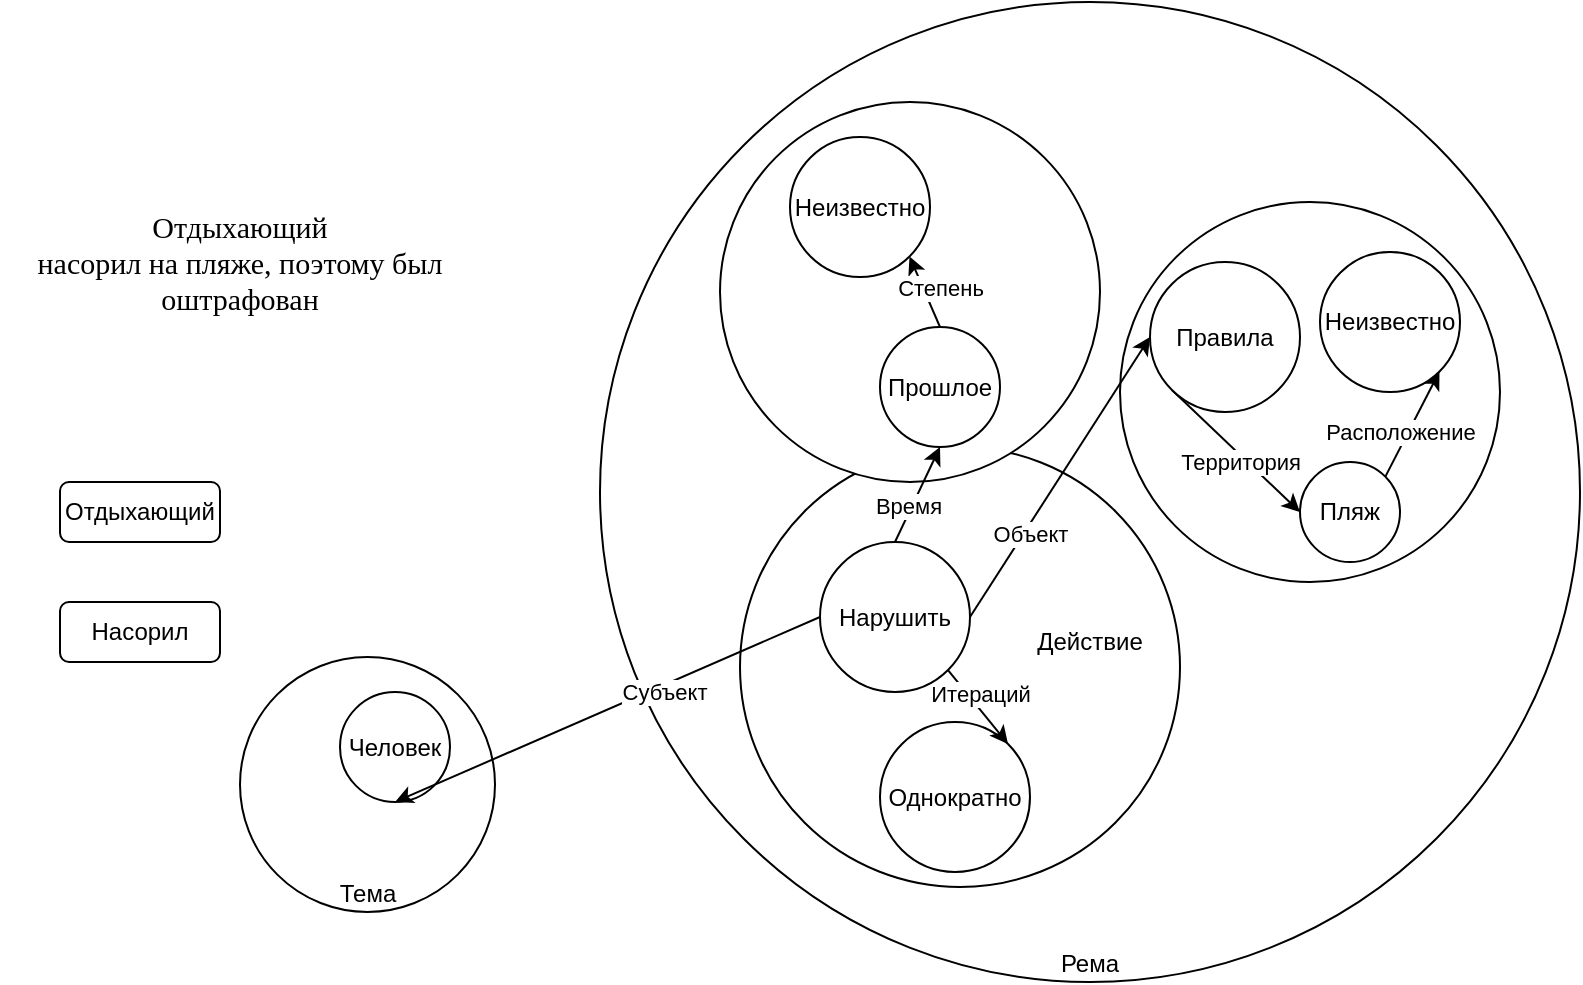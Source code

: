 <mxfile version="13.1.5" type="github">
  <diagram id="GbTZ_QaD-Nzlnn6_boQo" name="Page-1">
    <mxGraphModel dx="782" dy="1264" grid="1" gridSize="10" guides="1" tooltips="1" connect="1" arrows="1" fold="1" page="1" pageScale="1" pageWidth="1169" pageHeight="827" math="0" shadow="0">
      <root>
        <mxCell id="0" />
        <mxCell id="1" parent="0" />
        <mxCell id="WhjTUCaELtUEvIj31jTc-45" value="Рема" style="ellipse;whiteSpace=wrap;html=1;aspect=fixed;verticalAlign=bottom;" vertex="1" parent="1">
          <mxGeometry x="310" y="-120" width="490" height="490" as="geometry" />
        </mxCell>
        <mxCell id="WhjTUCaELtUEvIj31jTc-44" value="" style="ellipse;whiteSpace=wrap;html=1;aspect=fixed;" vertex="1" parent="1">
          <mxGeometry x="380" y="102.5" width="220" height="220" as="geometry" />
        </mxCell>
        <mxCell id="WhjTUCaELtUEvIj31jTc-43" value="" style="ellipse;whiteSpace=wrap;html=1;aspect=fixed;" vertex="1" parent="1">
          <mxGeometry x="570" y="-20" width="190" height="190" as="geometry" />
        </mxCell>
        <mxCell id="WhjTUCaELtUEvIj31jTc-40" value="" style="ellipse;whiteSpace=wrap;html=1;aspect=fixed;" vertex="1" parent="1">
          <mxGeometry x="370" y="-70" width="190" height="190" as="geometry" />
        </mxCell>
        <mxCell id="WhjTUCaELtUEvIj31jTc-39" value="Тема" style="ellipse;whiteSpace=wrap;html=1;aspect=fixed;verticalAlign=bottom;" vertex="1" parent="1">
          <mxGeometry x="130" y="207.5" width="127.5" height="127.5" as="geometry" />
        </mxCell>
        <mxCell id="WhjTUCaELtUEvIj31jTc-1" value="&lt;span style=&quot;font-family: &amp;#34;calibri&amp;#34;&quot;&gt;&lt;font style=&quot;font-size: 15px&quot;&gt;Отдыхающий&lt;br/&gt;насорил на пляже, поэтому был оштрафован&lt;/font&gt;&lt;/span&gt;" style="text;html=1;strokeColor=none;fillColor=none;align=center;verticalAlign=middle;whiteSpace=wrap;rounded=0;" vertex="1" parent="1">
          <mxGeometry x="10" y="-30" width="240" height="80" as="geometry" />
        </mxCell>
        <mxCell id="WhjTUCaELtUEvIj31jTc-2" value="Отдыхающий" style="rounded=1;whiteSpace=wrap;html=1;" vertex="1" parent="1">
          <mxGeometry x="40" y="120" width="80" height="30" as="geometry" />
        </mxCell>
        <mxCell id="WhjTUCaELtUEvIj31jTc-5" value="Человек" style="ellipse;whiteSpace=wrap;html=1;aspect=fixed;" vertex="1" parent="1">
          <mxGeometry x="180" y="225" width="55" height="55" as="geometry" />
        </mxCell>
        <mxCell id="WhjTUCaELtUEvIj31jTc-7" value="Насорил" style="rounded=1;whiteSpace=wrap;html=1;" vertex="1" parent="1">
          <mxGeometry x="40" y="180" width="80" height="30" as="geometry" />
        </mxCell>
        <mxCell id="WhjTUCaELtUEvIj31jTc-9" value="Однократно" style="ellipse;whiteSpace=wrap;html=1;aspect=fixed;" vertex="1" parent="1">
          <mxGeometry x="450" y="240" width="75" height="75" as="geometry" />
        </mxCell>
        <mxCell id="WhjTUCaELtUEvIj31jTc-15" style="edgeStyle=none;rounded=0;orthogonalLoop=1;jettySize=auto;html=1;exitX=1;exitY=0.5;exitDx=0;exitDy=0;entryX=0;entryY=0.5;entryDx=0;entryDy=0;" edge="1" parent="1" source="WhjTUCaELtUEvIj31jTc-12" target="WhjTUCaELtUEvIj31jTc-14">
          <mxGeometry relative="1" as="geometry" />
        </mxCell>
        <mxCell id="WhjTUCaELtUEvIj31jTc-16" value="Объект" style="edgeLabel;html=1;align=center;verticalAlign=middle;resizable=0;points=[];" vertex="1" connectable="0" parent="WhjTUCaELtUEvIj31jTc-15">
          <mxGeometry x="-0.466" y="3" relative="1" as="geometry">
            <mxPoint x="8.14" y="-2.68" as="offset" />
          </mxGeometry>
        </mxCell>
        <mxCell id="WhjTUCaELtUEvIj31jTc-17" style="edgeStyle=none;rounded=0;orthogonalLoop=1;jettySize=auto;html=1;exitX=0;exitY=0.5;exitDx=0;exitDy=0;entryX=0.5;entryY=1;entryDx=0;entryDy=0;" edge="1" parent="1" source="WhjTUCaELtUEvIj31jTc-12" target="WhjTUCaELtUEvIj31jTc-5">
          <mxGeometry relative="1" as="geometry">
            <mxPoint x="190" y="240" as="targetPoint" />
          </mxGeometry>
        </mxCell>
        <mxCell id="WhjTUCaELtUEvIj31jTc-18" value="Субъект" style="edgeLabel;html=1;align=center;verticalAlign=middle;resizable=0;points=[];" vertex="1" connectable="0" parent="WhjTUCaELtUEvIj31jTc-17">
          <mxGeometry x="-0.247" y="3" relative="1" as="geometry">
            <mxPoint x="1" as="offset" />
          </mxGeometry>
        </mxCell>
        <mxCell id="WhjTUCaELtUEvIj31jTc-25" style="edgeStyle=none;rounded=0;orthogonalLoop=1;jettySize=auto;html=1;exitX=1;exitY=1;exitDx=0;exitDy=0;entryX=1;entryY=0;entryDx=0;entryDy=0;" edge="1" parent="1" source="WhjTUCaELtUEvIj31jTc-12" target="WhjTUCaELtUEvIj31jTc-9">
          <mxGeometry relative="1" as="geometry" />
        </mxCell>
        <mxCell id="WhjTUCaELtUEvIj31jTc-26" value="Итераций" style="edgeLabel;html=1;align=center;verticalAlign=middle;resizable=0;points=[];" vertex="1" connectable="0" parent="WhjTUCaELtUEvIj31jTc-25">
          <mxGeometry x="-0.476" y="3" relative="1" as="geometry">
            <mxPoint x="5.96" y="3.56" as="offset" />
          </mxGeometry>
        </mxCell>
        <mxCell id="WhjTUCaELtUEvIj31jTc-41" style="edgeStyle=none;rounded=0;orthogonalLoop=1;jettySize=auto;html=1;exitX=0.5;exitY=0;exitDx=0;exitDy=0;entryX=0.5;entryY=1;entryDx=0;entryDy=0;" edge="1" parent="1" source="WhjTUCaELtUEvIj31jTc-12" target="WhjTUCaELtUEvIj31jTc-28">
          <mxGeometry relative="1" as="geometry" />
        </mxCell>
        <mxCell id="WhjTUCaELtUEvIj31jTc-42" value="Время" style="edgeLabel;html=1;align=center;verticalAlign=middle;resizable=0;points=[];" vertex="1" connectable="0" parent="WhjTUCaELtUEvIj31jTc-41">
          <mxGeometry x="-0.527" relative="1" as="geometry">
            <mxPoint x="0.78" y="-6.63" as="offset" />
          </mxGeometry>
        </mxCell>
        <mxCell id="WhjTUCaELtUEvIj31jTc-12" value="Нарушить" style="ellipse;whiteSpace=wrap;html=1;aspect=fixed;" vertex="1" parent="1">
          <mxGeometry x="420" y="150" width="75" height="75" as="geometry" />
        </mxCell>
        <mxCell id="WhjTUCaELtUEvIj31jTc-23" style="edgeStyle=none;rounded=0;orthogonalLoop=1;jettySize=auto;html=1;exitX=0;exitY=1;exitDx=0;exitDy=0;entryX=0;entryY=0.5;entryDx=0;entryDy=0;" edge="1" parent="1" source="WhjTUCaELtUEvIj31jTc-14" target="WhjTUCaELtUEvIj31jTc-22">
          <mxGeometry relative="1" as="geometry" />
        </mxCell>
        <mxCell id="WhjTUCaELtUEvIj31jTc-24" value="Территория" style="edgeLabel;html=1;align=center;verticalAlign=middle;resizable=0;points=[];" vertex="1" connectable="0" parent="WhjTUCaELtUEvIj31jTc-23">
          <mxGeometry x="-0.502" y="3" relative="1" as="geometry">
            <mxPoint x="16.02" y="22.98" as="offset" />
          </mxGeometry>
        </mxCell>
        <mxCell id="WhjTUCaELtUEvIj31jTc-14" value="Правила" style="ellipse;whiteSpace=wrap;html=1;aspect=fixed;" vertex="1" parent="1">
          <mxGeometry x="585" y="10" width="75" height="75" as="geometry" />
        </mxCell>
        <mxCell id="WhjTUCaELtUEvIj31jTc-36" style="edgeStyle=none;rounded=0;orthogonalLoop=1;jettySize=auto;html=1;exitX=1;exitY=0;exitDx=0;exitDy=0;entryX=1;entryY=1;entryDx=0;entryDy=0;" edge="1" parent="1" source="WhjTUCaELtUEvIj31jTc-22" target="WhjTUCaELtUEvIj31jTc-35">
          <mxGeometry relative="1" as="geometry" />
        </mxCell>
        <mxCell id="WhjTUCaELtUEvIj31jTc-37" value="Расположение" style="edgeLabel;html=1;align=center;verticalAlign=middle;resizable=0;points=[];" vertex="1" connectable="0" parent="WhjTUCaELtUEvIj31jTc-36">
          <mxGeometry x="-0.486" relative="1" as="geometry">
            <mxPoint x="0.46" y="-8.92" as="offset" />
          </mxGeometry>
        </mxCell>
        <mxCell id="WhjTUCaELtUEvIj31jTc-22" value="Пляж" style="ellipse;whiteSpace=wrap;html=1;aspect=fixed;" vertex="1" parent="1">
          <mxGeometry x="660" y="110" width="50" height="50" as="geometry" />
        </mxCell>
        <mxCell id="WhjTUCaELtUEvIj31jTc-33" style="edgeStyle=none;rounded=0;orthogonalLoop=1;jettySize=auto;html=1;exitX=0.5;exitY=0;exitDx=0;exitDy=0;entryX=1;entryY=1;entryDx=0;entryDy=0;" edge="1" parent="1" source="WhjTUCaELtUEvIj31jTc-28" target="WhjTUCaELtUEvIj31jTc-32">
          <mxGeometry relative="1" as="geometry" />
        </mxCell>
        <mxCell id="WhjTUCaELtUEvIj31jTc-34" value="Степень" style="edgeLabel;html=1;align=center;verticalAlign=middle;resizable=0;points=[];" vertex="1" connectable="0" parent="WhjTUCaELtUEvIj31jTc-33">
          <mxGeometry x="0.496" y="-4" relative="1" as="geometry">
            <mxPoint x="7.84" y="8.2" as="offset" />
          </mxGeometry>
        </mxCell>
        <mxCell id="WhjTUCaELtUEvIj31jTc-28" value="Прошлое" style="ellipse;whiteSpace=wrap;html=1;aspect=fixed;" vertex="1" parent="1">
          <mxGeometry x="450" y="42.5" width="60" height="60" as="geometry" />
        </mxCell>
        <mxCell id="WhjTUCaELtUEvIj31jTc-32" value="Неизвестно" style="ellipse;whiteSpace=wrap;html=1;aspect=fixed;" vertex="1" parent="1">
          <mxGeometry x="405" y="-52.5" width="70" height="70" as="geometry" />
        </mxCell>
        <mxCell id="WhjTUCaELtUEvIj31jTc-35" value="Неизвестно" style="ellipse;whiteSpace=wrap;html=1;aspect=fixed;" vertex="1" parent="1">
          <mxGeometry x="670" y="5" width="70" height="70" as="geometry" />
        </mxCell>
        <mxCell id="WhjTUCaELtUEvIj31jTc-46" value="Действие" style="text;html=1;strokeColor=none;fillColor=none;align=center;verticalAlign=middle;whiteSpace=wrap;rounded=0;" vertex="1" parent="1">
          <mxGeometry x="535" y="190" width="40" height="20" as="geometry" />
        </mxCell>
      </root>
    </mxGraphModel>
  </diagram>
</mxfile>
